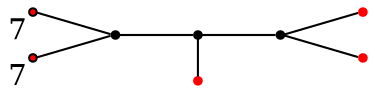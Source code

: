 graph diagram {
node [shape=point,color=black];
rankdir = LR;
subgraph subdiagram {
2 -- 1 -- 3;
}
{7,8} -- 2;
{rank=same;1 -- 4};
3 -- {6,5}
4 [color=red];
5 [color=red];
6 [color=red];
7 [fillcolor=red,xlabel=7];
8 [fillcolor=red,xlabel=7];
}
